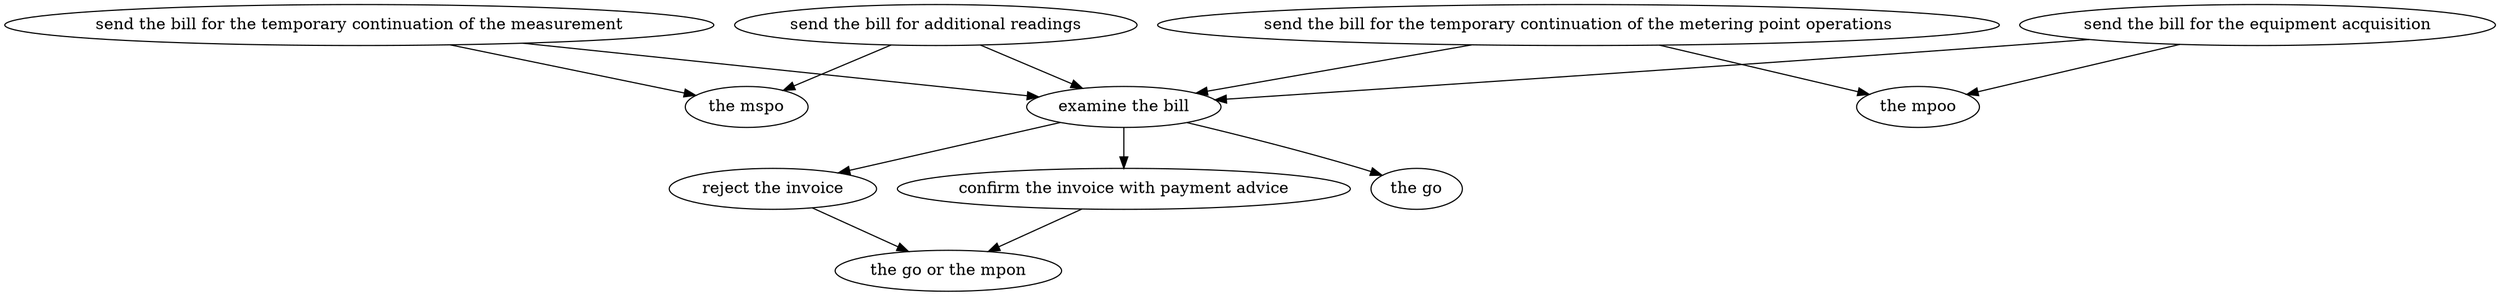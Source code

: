 strict digraph "doc-10.14" {
	graph [name="doc-10.14"];
	"send the bill for the temporary continuation of the metering point operations"	[attrs="{'type': 'Activity', 'label': 'send the bill for the temporary continuation of the metering point operations'}"];
	"examine the bill"	[attrs="{'type': 'Activity', 'label': 'examine the bill'}"];
	"send the bill for the temporary continuation of the metering point operations" -> "examine the bill"	[attrs="{'type': 'flow', 'label': 'flow'}"];
	"the mpoo"	[attrs="{'type': 'Actor', 'label': 'the mpoo'}"];
	"send the bill for the temporary continuation of the metering point operations" -> "the mpoo"	[attrs="{'type': 'actor performer', 'label': 'actor performer'}"];
	"send the bill for the temporary continuation of the measurement"	[attrs="{'type': 'Activity', 'label': 'send the bill for the temporary continuation of the measurement'}"];
	"send the bill for the temporary continuation of the measurement" -> "examine the bill"	[attrs="{'type': 'flow', 'label': 'flow'}"];
	"the mspo"	[attrs="{'type': 'Actor', 'label': 'the mspo'}"];
	"send the bill for the temporary continuation of the measurement" -> "the mspo"	[attrs="{'type': 'actor performer', 'label': 'actor performer'}"];
	"send the bill for additional readings"	[attrs="{'type': 'Activity', 'label': 'send the bill for additional readings'}"];
	"send the bill for additional readings" -> "examine the bill"	[attrs="{'type': 'flow', 'label': 'flow'}"];
	"send the bill for additional readings" -> "the mspo"	[attrs="{'type': 'actor performer', 'label': 'actor performer'}"];
	"send the bill for the equipment acquisition"	[attrs="{'type': 'Activity', 'label': 'send the bill for the equipment acquisition'}"];
	"send the bill for the equipment acquisition" -> "examine the bill"	[attrs="{'type': 'flow', 'label': 'flow'}"];
	"send the bill for the equipment acquisition" -> "the mpoo"	[attrs="{'type': 'actor performer', 'label': 'actor performer'}"];
	"confirm the invoice with payment advice"	[attrs="{'type': 'Activity', 'label': 'confirm the invoice with payment advice'}"];
	"examine the bill" -> "confirm the invoice with payment advice"	[attrs="{'type': 'flow', 'label': 'flow'}"];
	"reject the invoice"	[attrs="{'type': 'Activity', 'label': 'reject the invoice'}"];
	"examine the bill" -> "reject the invoice"	[attrs="{'type': 'flow', 'label': 'flow'}"];
	"the go"	[attrs="{'type': 'Actor', 'label': 'the go'}"];
	"examine the bill" -> "the go"	[attrs="{'type': 'actor performer', 'label': 'actor performer'}"];
	"the go or the mpon"	[attrs="{'type': 'Actor', 'label': 'the go or the mpon'}"];
	"confirm the invoice with payment advice" -> "the go or the mpon"	[attrs="{'type': 'actor performer', 'label': 'actor performer'}"];
	"reject the invoice" -> "the go or the mpon"	[attrs="{'type': 'actor performer', 'label': 'actor performer'}"];
}
